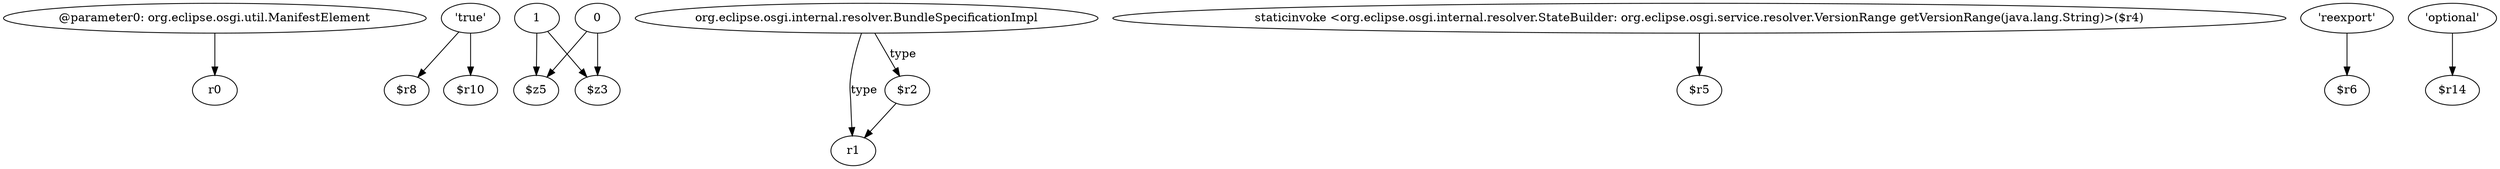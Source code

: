 digraph g {
0[label="@parameter0: org.eclipse.osgi.util.ManifestElement"]
1[label="r0"]
0->1[label=""]
2[label="'true'"]
3[label="$r8"]
2->3[label=""]
4[label="1"]
5[label="$z5"]
4->5[label=""]
6[label="0"]
6->5[label=""]
7[label="$r10"]
2->7[label=""]
8[label="org.eclipse.osgi.internal.resolver.BundleSpecificationImpl"]
9[label="r1"]
8->9[label="type"]
10[label="staticinvoke <org.eclipse.osgi.internal.resolver.StateBuilder: org.eclipse.osgi.service.resolver.VersionRange getVersionRange(java.lang.String)>($r4)"]
11[label="$r5"]
10->11[label=""]
12[label="'reexport'"]
13[label="$r6"]
12->13[label=""]
14[label="$z3"]
6->14[label=""]
15[label="$r2"]
15->9[label=""]
16[label="'optional'"]
17[label="$r14"]
16->17[label=""]
8->15[label="type"]
4->14[label=""]
}
